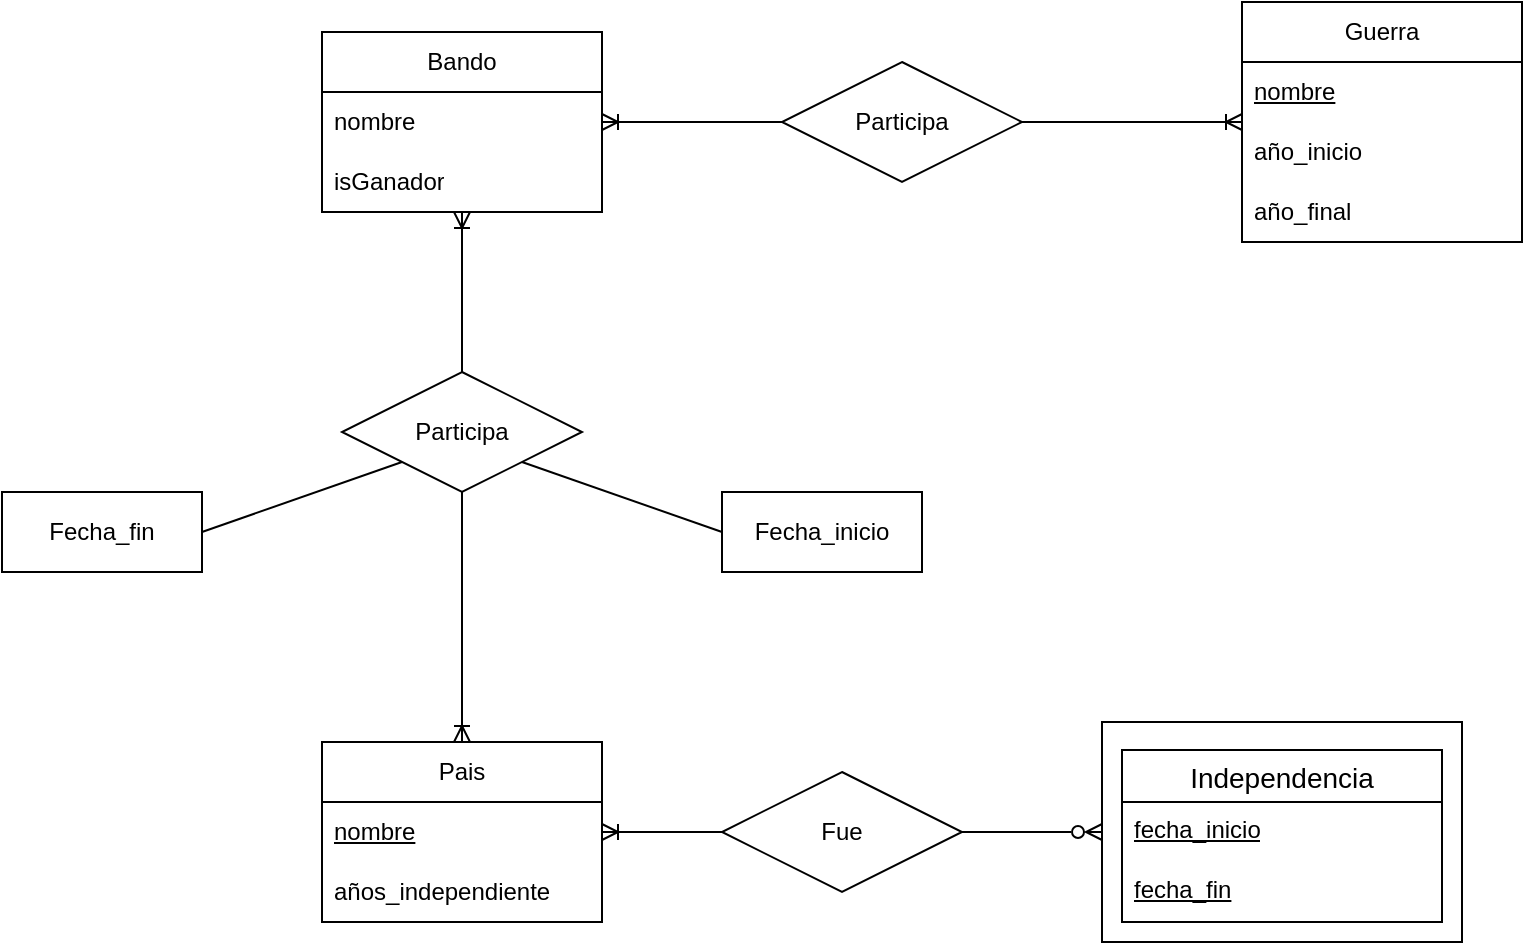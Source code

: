<mxfile version="22.0.4" type="github" pages="2">
  <diagram id="xodAkxZxzh1Cj0b88DQv" name="Página-1">
    <mxGraphModel dx="1195" dy="640" grid="1" gridSize="10" guides="1" tooltips="1" connect="1" arrows="1" fold="1" page="1" pageScale="1" pageWidth="827" pageHeight="1169" math="0" shadow="0">
      <root>
        <mxCell id="0" />
        <mxCell id="1" parent="0" />
        <mxCell id="SI2Jbk0fxi3ZAPeUlPYS-1" value="Guerra" style="swimlane;fontStyle=0;childLayout=stackLayout;horizontal=1;startSize=30;horizontalStack=0;resizeParent=1;resizeParentMax=0;resizeLast=0;collapsible=1;marginBottom=0;whiteSpace=wrap;html=1;" parent="1" vertex="1">
          <mxGeometry x="780" y="225" width="140" height="120" as="geometry" />
        </mxCell>
        <mxCell id="SI2Jbk0fxi3ZAPeUlPYS-2" value="&lt;u&gt;nombre&lt;/u&gt;" style="text;strokeColor=none;fillColor=none;align=left;verticalAlign=middle;spacingLeft=4;spacingRight=4;overflow=hidden;points=[[0,0.5],[1,0.5]];portConstraint=eastwest;rotatable=0;whiteSpace=wrap;html=1;" parent="SI2Jbk0fxi3ZAPeUlPYS-1" vertex="1">
          <mxGeometry y="30" width="140" height="30" as="geometry" />
        </mxCell>
        <mxCell id="SI2Jbk0fxi3ZAPeUlPYS-3" value="año_inicio" style="text;strokeColor=none;fillColor=none;align=left;verticalAlign=middle;spacingLeft=4;spacingRight=4;overflow=hidden;points=[[0,0.5],[1,0.5]];portConstraint=eastwest;rotatable=0;whiteSpace=wrap;html=1;" parent="SI2Jbk0fxi3ZAPeUlPYS-1" vertex="1">
          <mxGeometry y="60" width="140" height="30" as="geometry" />
        </mxCell>
        <mxCell id="SI2Jbk0fxi3ZAPeUlPYS-4" value="año_final" style="text;strokeColor=none;fillColor=none;align=left;verticalAlign=middle;spacingLeft=4;spacingRight=4;overflow=hidden;points=[[0,0.5],[1,0.5]];portConstraint=eastwest;rotatable=0;whiteSpace=wrap;html=1;" parent="SI2Jbk0fxi3ZAPeUlPYS-1" vertex="1">
          <mxGeometry y="90" width="140" height="30" as="geometry" />
        </mxCell>
        <mxCell id="SI2Jbk0fxi3ZAPeUlPYS-5" value="Pais" style="swimlane;fontStyle=0;childLayout=stackLayout;horizontal=1;startSize=30;horizontalStack=0;resizeParent=1;resizeParentMax=0;resizeLast=0;collapsible=1;marginBottom=0;whiteSpace=wrap;html=1;" parent="1" vertex="1">
          <mxGeometry x="320" y="595" width="140" height="90" as="geometry" />
        </mxCell>
        <mxCell id="SI2Jbk0fxi3ZAPeUlPYS-6" value="&lt;u&gt;nombre&lt;/u&gt;" style="text;strokeColor=none;fillColor=none;align=left;verticalAlign=middle;spacingLeft=4;spacingRight=4;overflow=hidden;points=[[0,0.5],[1,0.5]];portConstraint=eastwest;rotatable=0;whiteSpace=wrap;html=1;" parent="SI2Jbk0fxi3ZAPeUlPYS-5" vertex="1">
          <mxGeometry y="30" width="140" height="30" as="geometry" />
        </mxCell>
        <mxCell id="SI2Jbk0fxi3ZAPeUlPYS-7" value="años_independiente" style="text;strokeColor=none;fillColor=none;align=left;verticalAlign=middle;spacingLeft=4;spacingRight=4;overflow=hidden;points=[[0,0.5],[1,0.5]];portConstraint=eastwest;rotatable=0;whiteSpace=wrap;html=1;" parent="SI2Jbk0fxi3ZAPeUlPYS-5" vertex="1">
          <mxGeometry y="60" width="140" height="30" as="geometry" />
        </mxCell>
        <mxCell id="SI2Jbk0fxi3ZAPeUlPYS-14" value="" style="whiteSpace=wrap;html=1;align=center;" parent="1" vertex="1">
          <mxGeometry x="710" y="585" width="180" height="110" as="geometry" />
        </mxCell>
        <mxCell id="SI2Jbk0fxi3ZAPeUlPYS-15" value="Independencia" style="swimlane;fontStyle=0;childLayout=stackLayout;horizontal=1;startSize=26;horizontalStack=0;resizeParent=1;resizeParentMax=0;resizeLast=0;collapsible=1;marginBottom=0;align=center;fontSize=14;" parent="1" vertex="1">
          <mxGeometry x="720" y="599" width="160" height="86" as="geometry" />
        </mxCell>
        <mxCell id="SI2Jbk0fxi3ZAPeUlPYS-16" value="&lt;u&gt;fecha_inicio&lt;/u&gt;" style="text;strokeColor=none;fillColor=none;spacingLeft=4;spacingRight=4;overflow=hidden;rotatable=0;points=[[0,0.5],[1,0.5]];portConstraint=eastwest;fontSize=12;whiteSpace=wrap;html=1;" parent="SI2Jbk0fxi3ZAPeUlPYS-15" vertex="1">
          <mxGeometry y="26" width="160" height="30" as="geometry" />
        </mxCell>
        <mxCell id="SI2Jbk0fxi3ZAPeUlPYS-17" value="&lt;u&gt;fecha_fin&lt;/u&gt;" style="text;strokeColor=none;fillColor=none;spacingLeft=4;spacingRight=4;overflow=hidden;rotatable=0;points=[[0,0.5],[1,0.5]];portConstraint=eastwest;fontSize=12;whiteSpace=wrap;html=1;" parent="SI2Jbk0fxi3ZAPeUlPYS-15" vertex="1">
          <mxGeometry y="56" width="160" height="30" as="geometry" />
        </mxCell>
        <mxCell id="SI2Jbk0fxi3ZAPeUlPYS-31" style="edgeStyle=orthogonalEdgeStyle;rounded=0;orthogonalLoop=1;jettySize=auto;html=1;endArrow=ERoneToMany;endFill=0;" parent="1" source="SI2Jbk0fxi3ZAPeUlPYS-19" target="SI2Jbk0fxi3ZAPeUlPYS-5" edge="1">
          <mxGeometry relative="1" as="geometry" />
        </mxCell>
        <mxCell id="nCyGMoYEvmogcTahltSp-5" style="edgeStyle=orthogonalEdgeStyle;rounded=0;orthogonalLoop=1;jettySize=auto;html=1;endArrow=ERoneToMany;endFill=0;" edge="1" parent="1" source="SI2Jbk0fxi3ZAPeUlPYS-19" target="nCyGMoYEvmogcTahltSp-1">
          <mxGeometry relative="1" as="geometry" />
        </mxCell>
        <mxCell id="SI2Jbk0fxi3ZAPeUlPYS-19" value="Participa" style="shape=rhombus;perimeter=rhombusPerimeter;whiteSpace=wrap;html=1;align=center;" parent="1" vertex="1">
          <mxGeometry x="330" y="410" width="120" height="60" as="geometry" />
        </mxCell>
        <mxCell id="SI2Jbk0fxi3ZAPeUlPYS-29" style="edgeStyle=orthogonalEdgeStyle;rounded=0;orthogonalLoop=1;jettySize=auto;html=1;entryX=0;entryY=0.5;entryDx=0;entryDy=0;endArrow=ERzeroToMany;endFill=0;" parent="1" source="SI2Jbk0fxi3ZAPeUlPYS-22" target="SI2Jbk0fxi3ZAPeUlPYS-14" edge="1">
          <mxGeometry relative="1" as="geometry" />
        </mxCell>
        <mxCell id="SI2Jbk0fxi3ZAPeUlPYS-30" style="edgeStyle=orthogonalEdgeStyle;rounded=0;orthogonalLoop=1;jettySize=auto;html=1;endArrow=ERoneToMany;endFill=0;" parent="1" source="SI2Jbk0fxi3ZAPeUlPYS-22" target="SI2Jbk0fxi3ZAPeUlPYS-5" edge="1">
          <mxGeometry relative="1" as="geometry" />
        </mxCell>
        <mxCell id="SI2Jbk0fxi3ZAPeUlPYS-22" value="Fue" style="shape=rhombus;perimeter=rhombusPerimeter;whiteSpace=wrap;html=1;align=center;" parent="1" vertex="1">
          <mxGeometry x="520" y="610" width="120" height="60" as="geometry" />
        </mxCell>
        <mxCell id="SI2Jbk0fxi3ZAPeUlPYS-33" value="Fecha_inicio" style="whiteSpace=wrap;html=1;align=center;" parent="1" vertex="1">
          <mxGeometry x="520" y="470" width="100" height="40" as="geometry" />
        </mxCell>
        <mxCell id="SI2Jbk0fxi3ZAPeUlPYS-34" value="Fecha_fin" style="whiteSpace=wrap;html=1;align=center;" parent="1" vertex="1">
          <mxGeometry x="160" y="470" width="100" height="40" as="geometry" />
        </mxCell>
        <mxCell id="SI2Jbk0fxi3ZAPeUlPYS-36" value="" style="endArrow=none;html=1;rounded=0;exitX=1;exitY=0.5;exitDx=0;exitDy=0;entryX=0;entryY=1;entryDx=0;entryDy=0;" parent="1" source="SI2Jbk0fxi3ZAPeUlPYS-34" target="SI2Jbk0fxi3ZAPeUlPYS-19" edge="1">
          <mxGeometry width="50" height="50" relative="1" as="geometry">
            <mxPoint x="340" y="360" as="sourcePoint" />
            <mxPoint x="390" y="310" as="targetPoint" />
          </mxGeometry>
        </mxCell>
        <mxCell id="SI2Jbk0fxi3ZAPeUlPYS-37" value="" style="endArrow=none;html=1;rounded=0;entryX=0;entryY=0.5;entryDx=0;entryDy=0;exitX=1;exitY=1;exitDx=0;exitDy=0;" parent="1" source="SI2Jbk0fxi3ZAPeUlPYS-19" target="SI2Jbk0fxi3ZAPeUlPYS-33" edge="1">
          <mxGeometry width="50" height="50" relative="1" as="geometry">
            <mxPoint x="340" y="360" as="sourcePoint" />
            <mxPoint x="390" y="310" as="targetPoint" />
          </mxGeometry>
        </mxCell>
        <mxCell id="nCyGMoYEvmogcTahltSp-1" value="Bando" style="swimlane;fontStyle=0;childLayout=stackLayout;horizontal=1;startSize=30;horizontalStack=0;resizeParent=1;resizeParentMax=0;resizeLast=0;collapsible=1;marginBottom=0;whiteSpace=wrap;html=1;" vertex="1" parent="1">
          <mxGeometry x="320" y="240" width="140" height="90" as="geometry" />
        </mxCell>
        <mxCell id="nCyGMoYEvmogcTahltSp-2" value="nombre" style="text;strokeColor=none;fillColor=none;align=left;verticalAlign=middle;spacingLeft=4;spacingRight=4;overflow=hidden;points=[[0,0.5],[1,0.5]];portConstraint=eastwest;rotatable=0;whiteSpace=wrap;html=1;" vertex="1" parent="nCyGMoYEvmogcTahltSp-1">
          <mxGeometry y="30" width="140" height="30" as="geometry" />
        </mxCell>
        <mxCell id="nCyGMoYEvmogcTahltSp-3" value="isGanador" style="text;strokeColor=none;fillColor=none;align=left;verticalAlign=middle;spacingLeft=4;spacingRight=4;overflow=hidden;points=[[0,0.5],[1,0.5]];portConstraint=eastwest;rotatable=0;whiteSpace=wrap;html=1;" vertex="1" parent="nCyGMoYEvmogcTahltSp-1">
          <mxGeometry y="60" width="140" height="30" as="geometry" />
        </mxCell>
        <mxCell id="nCyGMoYEvmogcTahltSp-7" style="edgeStyle=orthogonalEdgeStyle;rounded=0;orthogonalLoop=1;jettySize=auto;html=1;endArrow=ERoneToMany;endFill=0;" edge="1" parent="1" source="nCyGMoYEvmogcTahltSp-6" target="nCyGMoYEvmogcTahltSp-1">
          <mxGeometry relative="1" as="geometry" />
        </mxCell>
        <mxCell id="nCyGMoYEvmogcTahltSp-8" style="edgeStyle=orthogonalEdgeStyle;rounded=0;orthogonalLoop=1;jettySize=auto;html=1;endArrow=ERoneToMany;endFill=0;" edge="1" parent="1" source="nCyGMoYEvmogcTahltSp-6" target="SI2Jbk0fxi3ZAPeUlPYS-1">
          <mxGeometry relative="1" as="geometry" />
        </mxCell>
        <mxCell id="nCyGMoYEvmogcTahltSp-6" value="Participa" style="shape=rhombus;perimeter=rhombusPerimeter;whiteSpace=wrap;html=1;align=center;" vertex="1" parent="1">
          <mxGeometry x="550" y="255" width="120" height="60" as="geometry" />
        </mxCell>
      </root>
    </mxGraphModel>
  </diagram>
  <diagram id="iX0aM2fo2qfLLMMzfoPO" name="Página-2">
    <mxGraphModel dx="1050" dy="566" grid="1" gridSize="10" guides="1" tooltips="1" connect="1" arrows="1" fold="1" page="1" pageScale="1" pageWidth="827" pageHeight="1169" math="0" shadow="0">
      <root>
        <mxCell id="0" />
        <mxCell id="1" parent="0" />
      </root>
    </mxGraphModel>
  </diagram>
</mxfile>
